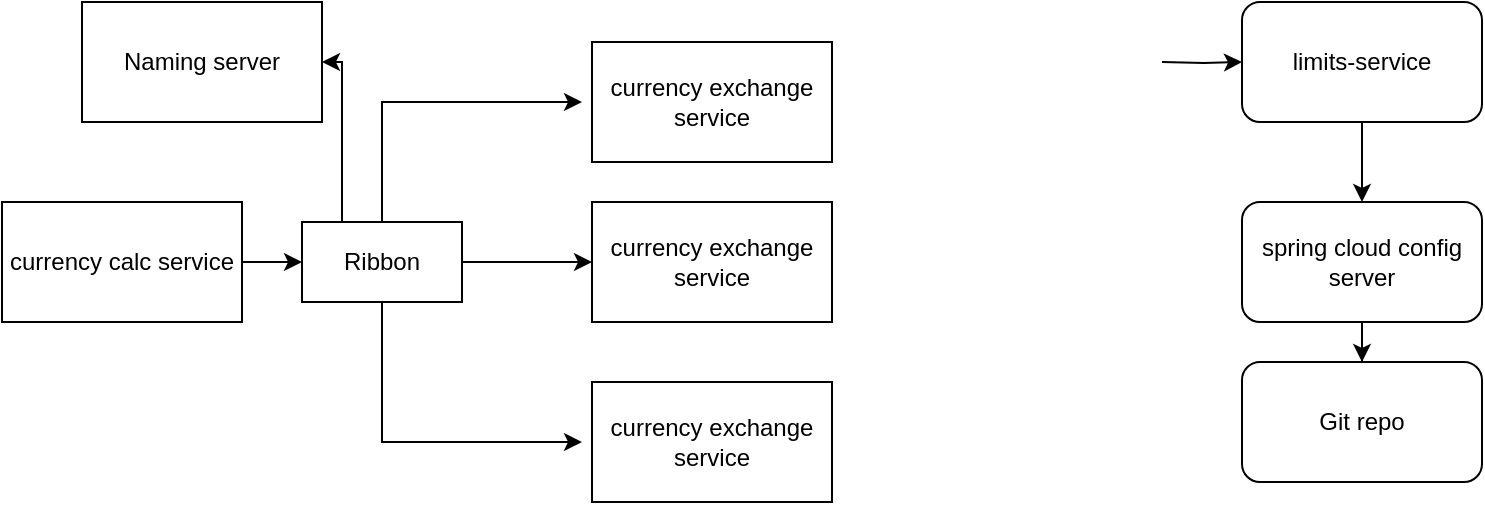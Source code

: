 <mxfile version="17.4.6" type="github">
  <diagram id="X2fJKKt7aarqbtWtg0Cp" name="Page-1">
    <mxGraphModel dx="868" dy="450" grid="1" gridSize="10" guides="1" tooltips="1" connect="1" arrows="1" fold="1" page="1" pageScale="1" pageWidth="850" pageHeight="1100" math="0" shadow="0">
      <root>
        <mxCell id="0" />
        <mxCell id="1" parent="0" />
        <mxCell id="hKdDYJP4mx2-etjvpNGC-3" value="" style="edgeStyle=orthogonalEdgeStyle;rounded=0;orthogonalLoop=1;jettySize=auto;html=1;" edge="1" parent="1" source="hKdDYJP4mx2-etjvpNGC-1" target="hKdDYJP4mx2-etjvpNGC-2">
          <mxGeometry relative="1" as="geometry" />
        </mxCell>
        <mxCell id="hKdDYJP4mx2-etjvpNGC-1" value="limits-service" style="rounded=1;whiteSpace=wrap;html=1;" vertex="1" parent="1">
          <mxGeometry x="630" y="90" width="120" height="60" as="geometry" />
        </mxCell>
        <mxCell id="hKdDYJP4mx2-etjvpNGC-5" value="" style="edgeStyle=orthogonalEdgeStyle;rounded=0;orthogonalLoop=1;jettySize=auto;html=1;" edge="1" parent="1" source="hKdDYJP4mx2-etjvpNGC-2" target="hKdDYJP4mx2-etjvpNGC-4">
          <mxGeometry relative="1" as="geometry" />
        </mxCell>
        <mxCell id="hKdDYJP4mx2-etjvpNGC-2" value="spring cloud config server" style="whiteSpace=wrap;html=1;rounded=1;" vertex="1" parent="1">
          <mxGeometry x="630" y="190" width="120" height="60" as="geometry" />
        </mxCell>
        <mxCell id="hKdDYJP4mx2-etjvpNGC-4" value="Git repo" style="whiteSpace=wrap;html=1;rounded=1;" vertex="1" parent="1">
          <mxGeometry x="630" y="270" width="120" height="60" as="geometry" />
        </mxCell>
        <mxCell id="hKdDYJP4mx2-etjvpNGC-13" value="" style="edgeStyle=orthogonalEdgeStyle;rounded=0;orthogonalLoop=1;jettySize=auto;html=1;" edge="1" parent="1" source="hKdDYJP4mx2-etjvpNGC-6" target="hKdDYJP4mx2-etjvpNGC-12">
          <mxGeometry relative="1" as="geometry" />
        </mxCell>
        <mxCell id="hKdDYJP4mx2-etjvpNGC-6" value="currency calc service" style="rounded=0;whiteSpace=wrap;html=1;" vertex="1" parent="1">
          <mxGeometry x="10" y="190" width="120" height="60" as="geometry" />
        </mxCell>
        <mxCell id="hKdDYJP4mx2-etjvpNGC-9" value="" style="edgeStyle=orthogonalEdgeStyle;rounded=0;orthogonalLoop=1;jettySize=auto;html=1;" edge="1" parent="1" target="hKdDYJP4mx2-etjvpNGC-1">
          <mxGeometry relative="1" as="geometry">
            <mxPoint x="590" y="120" as="sourcePoint" />
          </mxGeometry>
        </mxCell>
        <mxCell id="hKdDYJP4mx2-etjvpNGC-7" value="currency exchange service" style="whiteSpace=wrap;html=1;rounded=0;" vertex="1" parent="1">
          <mxGeometry x="305" y="190" width="120" height="60" as="geometry" />
        </mxCell>
        <mxCell id="hKdDYJP4mx2-etjvpNGC-10" value="currency exchange service" style="whiteSpace=wrap;html=1;rounded=0;" vertex="1" parent="1">
          <mxGeometry x="305" y="280" width="120" height="60" as="geometry" />
        </mxCell>
        <mxCell id="hKdDYJP4mx2-etjvpNGC-11" value="currency exchange service" style="whiteSpace=wrap;html=1;rounded=0;" vertex="1" parent="1">
          <mxGeometry x="305" y="110" width="120" height="60" as="geometry" />
        </mxCell>
        <mxCell id="hKdDYJP4mx2-etjvpNGC-15" value="" style="edgeStyle=orthogonalEdgeStyle;rounded=0;orthogonalLoop=1;jettySize=auto;html=1;" edge="1" parent="1" source="hKdDYJP4mx2-etjvpNGC-12" target="hKdDYJP4mx2-etjvpNGC-7">
          <mxGeometry relative="1" as="geometry" />
        </mxCell>
        <mxCell id="hKdDYJP4mx2-etjvpNGC-19" value="" style="edgeStyle=orthogonalEdgeStyle;rounded=0;orthogonalLoop=1;jettySize=auto;html=1;" edge="1" parent="1" source="hKdDYJP4mx2-etjvpNGC-12">
          <mxGeometry relative="1" as="geometry">
            <mxPoint x="300" y="140" as="targetPoint" />
            <Array as="points">
              <mxPoint x="200" y="140" />
            </Array>
          </mxGeometry>
        </mxCell>
        <mxCell id="hKdDYJP4mx2-etjvpNGC-20" style="edgeStyle=orthogonalEdgeStyle;rounded=0;orthogonalLoop=1;jettySize=auto;html=1;" edge="1" parent="1" source="hKdDYJP4mx2-etjvpNGC-12">
          <mxGeometry relative="1" as="geometry">
            <mxPoint x="300" y="310" as="targetPoint" />
            <Array as="points">
              <mxPoint x="200" y="310" />
            </Array>
          </mxGeometry>
        </mxCell>
        <mxCell id="hKdDYJP4mx2-etjvpNGC-22" value="" style="edgeStyle=orthogonalEdgeStyle;rounded=0;orthogonalLoop=1;jettySize=auto;html=1;" edge="1" parent="1" source="hKdDYJP4mx2-etjvpNGC-12" target="hKdDYJP4mx2-etjvpNGC-21">
          <mxGeometry relative="1" as="geometry">
            <Array as="points">
              <mxPoint x="180" y="120" />
            </Array>
          </mxGeometry>
        </mxCell>
        <mxCell id="hKdDYJP4mx2-etjvpNGC-12" value="Ribbon" style="whiteSpace=wrap;html=1;rounded=0;" vertex="1" parent="1">
          <mxGeometry x="160" y="200" width="80" height="40" as="geometry" />
        </mxCell>
        <mxCell id="hKdDYJP4mx2-etjvpNGC-21" value="Naming server" style="whiteSpace=wrap;html=1;rounded=0;" vertex="1" parent="1">
          <mxGeometry x="50" y="90" width="120" height="60" as="geometry" />
        </mxCell>
      </root>
    </mxGraphModel>
  </diagram>
</mxfile>
